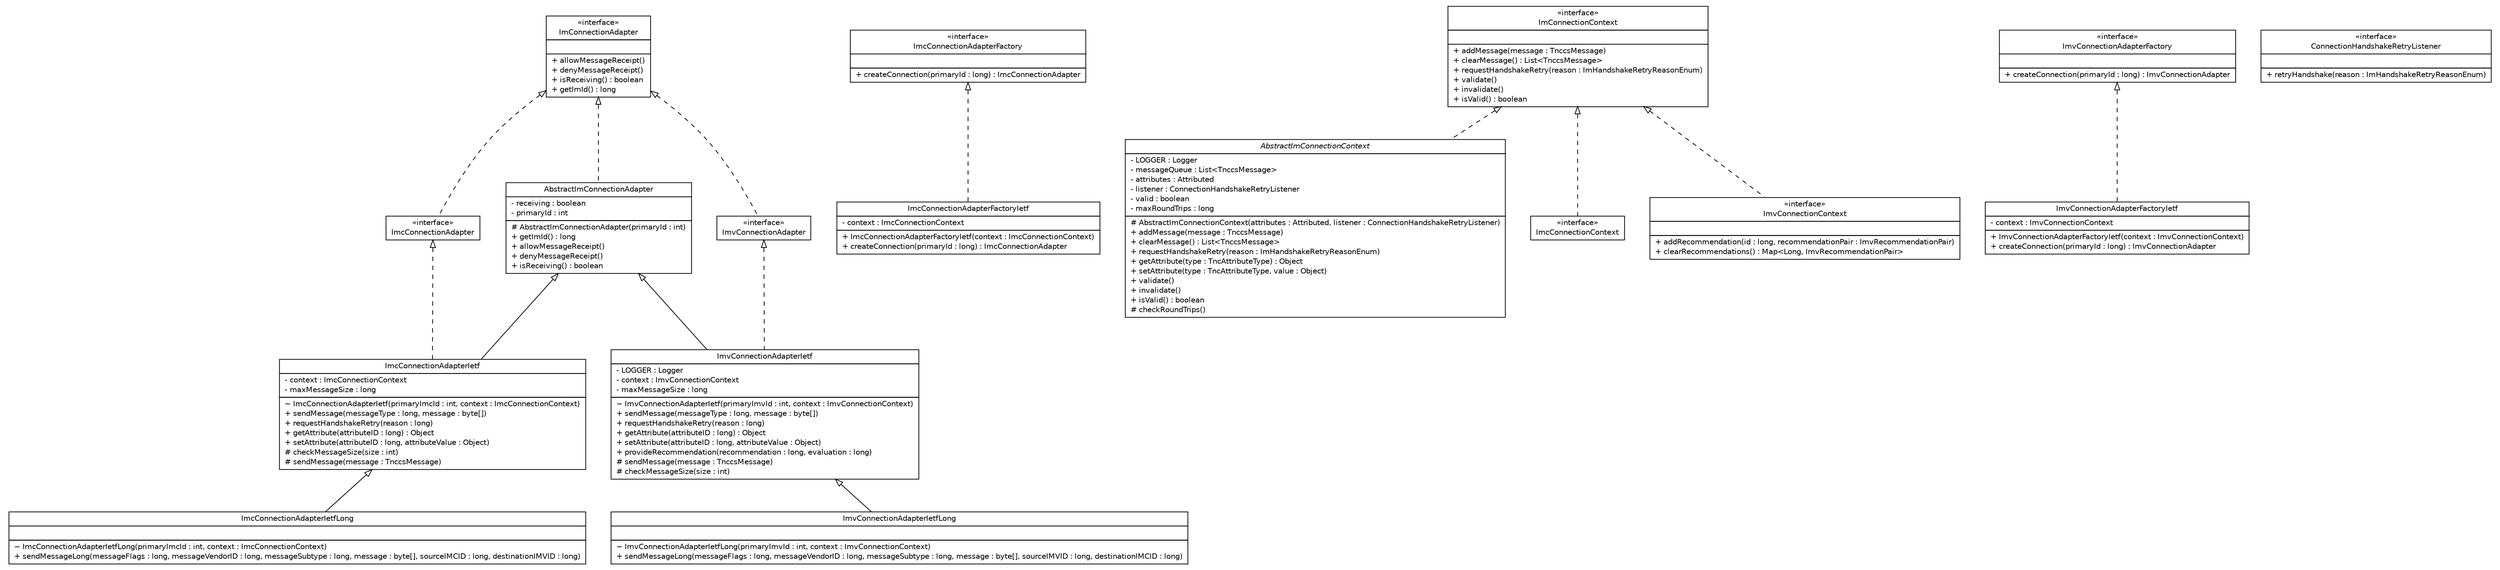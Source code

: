 #!/usr/local/bin/dot
#
# Class diagram 
# Generated by UMLGraph version R5_6 (http://www.umlgraph.org/)
#

digraph G {
	edge [fontname="Helvetica",fontsize=10,labelfontname="Helvetica",labelfontsize=10];
	node [fontname="Helvetica",fontsize=10,shape=plaintext];
	nodesep=0.25;
	ranksep=0.5;
	// de.hsbremen.tc.tnc.tnccs.adapter.connection.ImcConnectionAdapterIetfLong
	c3767 [label=<<table title="de.hsbremen.tc.tnc.tnccs.adapter.connection.ImcConnectionAdapterIetfLong" border="0" cellborder="1" cellspacing="0" cellpadding="2" port="p" href="./ImcConnectionAdapterIetfLong.html">
		<tr><td><table border="0" cellspacing="0" cellpadding="1">
<tr><td align="center" balign="center"> ImcConnectionAdapterIetfLong </td></tr>
		</table></td></tr>
		<tr><td><table border="0" cellspacing="0" cellpadding="1">
<tr><td align="left" balign="left">  </td></tr>
		</table></td></tr>
		<tr><td><table border="0" cellspacing="0" cellpadding="1">
<tr><td align="left" balign="left"> ~ ImcConnectionAdapterIetfLong(primaryImcId : int, context : ImcConnectionContext) </td></tr>
<tr><td align="left" balign="left"> + sendMessageLong(messageFlags : long, messageVendorID : long, messageSubtype : long, message : byte[], sourceIMCID : long, destinationIMVID : long) </td></tr>
		</table></td></tr>
		</table>>, URL="./ImcConnectionAdapterIetfLong.html", fontname="Helvetica", fontcolor="black", fontsize=10.0];
	// de.hsbremen.tc.tnc.tnccs.adapter.connection.ImcConnectionAdapter
	c3768 [label=<<table title="de.hsbremen.tc.tnc.tnccs.adapter.connection.ImcConnectionAdapter" border="0" cellborder="1" cellspacing="0" cellpadding="2" port="p" href="./ImcConnectionAdapter.html">
		<tr><td><table border="0" cellspacing="0" cellpadding="1">
<tr><td align="center" balign="center"> &#171;interface&#187; </td></tr>
<tr><td align="center" balign="center"> ImcConnectionAdapter </td></tr>
		</table></td></tr>
		</table>>, URL="./ImcConnectionAdapter.html", fontname="Helvetica", fontcolor="black", fontsize=10.0];
	// de.hsbremen.tc.tnc.tnccs.adapter.connection.ImConnectionAdapter
	c3769 [label=<<table title="de.hsbremen.tc.tnc.tnccs.adapter.connection.ImConnectionAdapter" border="0" cellborder="1" cellspacing="0" cellpadding="2" port="p" href="./ImConnectionAdapter.html">
		<tr><td><table border="0" cellspacing="0" cellpadding="1">
<tr><td align="center" balign="center"> &#171;interface&#187; </td></tr>
<tr><td align="center" balign="center"> ImConnectionAdapter </td></tr>
		</table></td></tr>
		<tr><td><table border="0" cellspacing="0" cellpadding="1">
<tr><td align="left" balign="left">  </td></tr>
		</table></td></tr>
		<tr><td><table border="0" cellspacing="0" cellpadding="1">
<tr><td align="left" balign="left"> + allowMessageReceipt() </td></tr>
<tr><td align="left" balign="left"> + denyMessageReceipt() </td></tr>
<tr><td align="left" balign="left"> + isReceiving() : boolean </td></tr>
<tr><td align="left" balign="left"> + getImId() : long </td></tr>
		</table></td></tr>
		</table>>, URL="./ImConnectionAdapter.html", fontname="Helvetica", fontcolor="black", fontsize=10.0];
	// de.hsbremen.tc.tnc.tnccs.adapter.connection.ImcConnectionAdapterFactoryIetf
	c3770 [label=<<table title="de.hsbremen.tc.tnc.tnccs.adapter.connection.ImcConnectionAdapterFactoryIetf" border="0" cellborder="1" cellspacing="0" cellpadding="2" port="p" href="./ImcConnectionAdapterFactoryIetf.html">
		<tr><td><table border="0" cellspacing="0" cellpadding="1">
<tr><td align="center" balign="center"> ImcConnectionAdapterFactoryIetf </td></tr>
		</table></td></tr>
		<tr><td><table border="0" cellspacing="0" cellpadding="1">
<tr><td align="left" balign="left"> - context : ImcConnectionContext </td></tr>
		</table></td></tr>
		<tr><td><table border="0" cellspacing="0" cellpadding="1">
<tr><td align="left" balign="left"> + ImcConnectionAdapterFactoryIetf(context : ImcConnectionContext) </td></tr>
<tr><td align="left" balign="left"> + createConnection(primaryId : long) : ImcConnectionAdapter </td></tr>
		</table></td></tr>
		</table>>, URL="./ImcConnectionAdapterFactoryIetf.html", fontname="Helvetica", fontcolor="black", fontsize=10.0];
	// de.hsbremen.tc.tnc.tnccs.adapter.connection.ImcConnectionAdapterFactory
	c3771 [label=<<table title="de.hsbremen.tc.tnc.tnccs.adapter.connection.ImcConnectionAdapterFactory" border="0" cellborder="1" cellspacing="0" cellpadding="2" port="p" href="./ImcConnectionAdapterFactory.html">
		<tr><td><table border="0" cellspacing="0" cellpadding="1">
<tr><td align="center" balign="center"> &#171;interface&#187; </td></tr>
<tr><td align="center" balign="center"> ImcConnectionAdapterFactory </td></tr>
		</table></td></tr>
		<tr><td><table border="0" cellspacing="0" cellpadding="1">
<tr><td align="left" balign="left">  </td></tr>
		</table></td></tr>
		<tr><td><table border="0" cellspacing="0" cellpadding="1">
<tr><td align="left" balign="left"> + createConnection(primaryId : long) : ImcConnectionAdapter </td></tr>
		</table></td></tr>
		</table>>, URL="./ImcConnectionAdapterFactory.html", fontname="Helvetica", fontcolor="black", fontsize=10.0];
	// de.hsbremen.tc.tnc.tnccs.adapter.connection.AbstractImConnectionAdapter
	c3772 [label=<<table title="de.hsbremen.tc.tnc.tnccs.adapter.connection.AbstractImConnectionAdapter" border="0" cellborder="1" cellspacing="0" cellpadding="2" port="p" href="./AbstractImConnectionAdapter.html">
		<tr><td><table border="0" cellspacing="0" cellpadding="1">
<tr><td align="center" balign="center"> AbstractImConnectionAdapter </td></tr>
		</table></td></tr>
		<tr><td><table border="0" cellspacing="0" cellpadding="1">
<tr><td align="left" balign="left"> - receiving : boolean </td></tr>
<tr><td align="left" balign="left"> - primaryId : int </td></tr>
		</table></td></tr>
		<tr><td><table border="0" cellspacing="0" cellpadding="1">
<tr><td align="left" balign="left"> # AbstractImConnectionAdapter(primaryId : int) </td></tr>
<tr><td align="left" balign="left"> + getImId() : long </td></tr>
<tr><td align="left" balign="left"> + allowMessageReceipt() </td></tr>
<tr><td align="left" balign="left"> + denyMessageReceipt() </td></tr>
<tr><td align="left" balign="left"> + isReceiving() : boolean </td></tr>
		</table></td></tr>
		</table>>, URL="./AbstractImConnectionAdapter.html", fontname="Helvetica", fontcolor="black", fontsize=10.0];
	// de.hsbremen.tc.tnc.tnccs.adapter.connection.ImvConnectionAdapterIetfLong
	c3773 [label=<<table title="de.hsbremen.tc.tnc.tnccs.adapter.connection.ImvConnectionAdapterIetfLong" border="0" cellborder="1" cellspacing="0" cellpadding="2" port="p" href="./ImvConnectionAdapterIetfLong.html">
		<tr><td><table border="0" cellspacing="0" cellpadding="1">
<tr><td align="center" balign="center"> ImvConnectionAdapterIetfLong </td></tr>
		</table></td></tr>
		<tr><td><table border="0" cellspacing="0" cellpadding="1">
<tr><td align="left" balign="left">  </td></tr>
		</table></td></tr>
		<tr><td><table border="0" cellspacing="0" cellpadding="1">
<tr><td align="left" balign="left"> ~ ImvConnectionAdapterIetfLong(primaryImvId : int, context : ImvConnectionContext) </td></tr>
<tr><td align="left" balign="left"> + sendMessageLong(messageFlags : long, messageVendorID : long, messageSubtype : long, message : byte[], sourceIMVID : long, destinationIMCID : long) </td></tr>
		</table></td></tr>
		</table>>, URL="./ImvConnectionAdapterIetfLong.html", fontname="Helvetica", fontcolor="black", fontsize=10.0];
	// de.hsbremen.tc.tnc.tnccs.adapter.connection.ImvConnectionAdapterIetf
	c3774 [label=<<table title="de.hsbremen.tc.tnc.tnccs.adapter.connection.ImvConnectionAdapterIetf" border="0" cellborder="1" cellspacing="0" cellpadding="2" port="p" href="./ImvConnectionAdapterIetf.html">
		<tr><td><table border="0" cellspacing="0" cellpadding="1">
<tr><td align="center" balign="center"> ImvConnectionAdapterIetf </td></tr>
		</table></td></tr>
		<tr><td><table border="0" cellspacing="0" cellpadding="1">
<tr><td align="left" balign="left"> - LOGGER : Logger </td></tr>
<tr><td align="left" balign="left"> - context : ImvConnectionContext </td></tr>
<tr><td align="left" balign="left"> - maxMessageSize : long </td></tr>
		</table></td></tr>
		<tr><td><table border="0" cellspacing="0" cellpadding="1">
<tr><td align="left" balign="left"> ~ ImvConnectionAdapterIetf(primaryImvId : int, context : ImvConnectionContext) </td></tr>
<tr><td align="left" balign="left"> + sendMessage(messageType : long, message : byte[]) </td></tr>
<tr><td align="left" balign="left"> + requestHandshakeRetry(reason : long) </td></tr>
<tr><td align="left" balign="left"> + getAttribute(attributeID : long) : Object </td></tr>
<tr><td align="left" balign="left"> + setAttribute(attributeID : long, attributeValue : Object) </td></tr>
<tr><td align="left" balign="left"> + provideRecommendation(recommendation : long, evaluation : long) </td></tr>
<tr><td align="left" balign="left"> # sendMessage(message : TnccsMessage) </td></tr>
<tr><td align="left" balign="left"> # checkMessageSize(size : int) </td></tr>
		</table></td></tr>
		</table>>, URL="./ImvConnectionAdapterIetf.html", fontname="Helvetica", fontcolor="black", fontsize=10.0];
	// de.hsbremen.tc.tnc.tnccs.adapter.connection.AbstractImConnectionContext
	c3775 [label=<<table title="de.hsbremen.tc.tnc.tnccs.adapter.connection.AbstractImConnectionContext" border="0" cellborder="1" cellspacing="0" cellpadding="2" port="p" href="./AbstractImConnectionContext.html">
		<tr><td><table border="0" cellspacing="0" cellpadding="1">
<tr><td align="center" balign="center"><font face="Helvetica-Oblique"> AbstractImConnectionContext </font></td></tr>
		</table></td></tr>
		<tr><td><table border="0" cellspacing="0" cellpadding="1">
<tr><td align="left" balign="left"> - LOGGER : Logger </td></tr>
<tr><td align="left" balign="left"> - messageQueue : List&lt;TnccsMessage&gt; </td></tr>
<tr><td align="left" balign="left"> - attributes : Attributed </td></tr>
<tr><td align="left" balign="left"> - listener : ConnectionHandshakeRetryListener </td></tr>
<tr><td align="left" balign="left"> - valid : boolean </td></tr>
<tr><td align="left" balign="left"> - maxRoundTrips : long </td></tr>
		</table></td></tr>
		<tr><td><table border="0" cellspacing="0" cellpadding="1">
<tr><td align="left" balign="left"> # AbstractImConnectionContext(attributes : Attributed, listener : ConnectionHandshakeRetryListener) </td></tr>
<tr><td align="left" balign="left"> + addMessage(message : TnccsMessage) </td></tr>
<tr><td align="left" balign="left"> + clearMessage() : List&lt;TnccsMessage&gt; </td></tr>
<tr><td align="left" balign="left"> + requestHandshakeRetry(reason : ImHandshakeRetryReasonEnum) </td></tr>
<tr><td align="left" balign="left"> + getAttribute(type : TncAttributeType) : Object </td></tr>
<tr><td align="left" balign="left"> + setAttribute(type : TncAttributeType, value : Object) </td></tr>
<tr><td align="left" balign="left"> + validate() </td></tr>
<tr><td align="left" balign="left"> + invalidate() </td></tr>
<tr><td align="left" balign="left"> + isValid() : boolean </td></tr>
<tr><td align="left" balign="left"> # checkRoundTrips() </td></tr>
		</table></td></tr>
		</table>>, URL="./AbstractImConnectionContext.html", fontname="Helvetica", fontcolor="black", fontsize=10.0];
	// de.hsbremen.tc.tnc.tnccs.adapter.connection.ImvConnectionAdapterFactory
	c3776 [label=<<table title="de.hsbremen.tc.tnc.tnccs.adapter.connection.ImvConnectionAdapterFactory" border="0" cellborder="1" cellspacing="0" cellpadding="2" port="p" href="./ImvConnectionAdapterFactory.html">
		<tr><td><table border="0" cellspacing="0" cellpadding="1">
<tr><td align="center" balign="center"> &#171;interface&#187; </td></tr>
<tr><td align="center" balign="center"> ImvConnectionAdapterFactory </td></tr>
		</table></td></tr>
		<tr><td><table border="0" cellspacing="0" cellpadding="1">
<tr><td align="left" balign="left">  </td></tr>
		</table></td></tr>
		<tr><td><table border="0" cellspacing="0" cellpadding="1">
<tr><td align="left" balign="left"> + createConnection(primaryId : long) : ImvConnectionAdapter </td></tr>
		</table></td></tr>
		</table>>, URL="./ImvConnectionAdapterFactory.html", fontname="Helvetica", fontcolor="black", fontsize=10.0];
	// de.hsbremen.tc.tnc.tnccs.adapter.connection.ImcConnectionAdapterIetf
	c3777 [label=<<table title="de.hsbremen.tc.tnc.tnccs.adapter.connection.ImcConnectionAdapterIetf" border="0" cellborder="1" cellspacing="0" cellpadding="2" port="p" href="./ImcConnectionAdapterIetf.html">
		<tr><td><table border="0" cellspacing="0" cellpadding="1">
<tr><td align="center" balign="center"> ImcConnectionAdapterIetf </td></tr>
		</table></td></tr>
		<tr><td><table border="0" cellspacing="0" cellpadding="1">
<tr><td align="left" balign="left"> - context : ImcConnectionContext </td></tr>
<tr><td align="left" balign="left"> - maxMessageSize : long </td></tr>
		</table></td></tr>
		<tr><td><table border="0" cellspacing="0" cellpadding="1">
<tr><td align="left" balign="left"> ~ ImcConnectionAdapterIetf(primaryImcId : int, context : ImcConnectionContext) </td></tr>
<tr><td align="left" balign="left"> + sendMessage(messageType : long, message : byte[]) </td></tr>
<tr><td align="left" balign="left"> + requestHandshakeRetry(reason : long) </td></tr>
<tr><td align="left" balign="left"> + getAttribute(attributeID : long) : Object </td></tr>
<tr><td align="left" balign="left"> + setAttribute(attributeID : long, attributeValue : Object) </td></tr>
<tr><td align="left" balign="left"> # checkMessageSize(size : int) </td></tr>
<tr><td align="left" balign="left"> # sendMessage(message : TnccsMessage) </td></tr>
		</table></td></tr>
		</table>>, URL="./ImcConnectionAdapterIetf.html", fontname="Helvetica", fontcolor="black", fontsize=10.0];
	// de.hsbremen.tc.tnc.tnccs.adapter.connection.ImConnectionContext
	c3778 [label=<<table title="de.hsbremen.tc.tnc.tnccs.adapter.connection.ImConnectionContext" border="0" cellborder="1" cellspacing="0" cellpadding="2" port="p" href="./ImConnectionContext.html">
		<tr><td><table border="0" cellspacing="0" cellpadding="1">
<tr><td align="center" balign="center"> &#171;interface&#187; </td></tr>
<tr><td align="center" balign="center"> ImConnectionContext </td></tr>
		</table></td></tr>
		<tr><td><table border="0" cellspacing="0" cellpadding="1">
<tr><td align="left" balign="left">  </td></tr>
		</table></td></tr>
		<tr><td><table border="0" cellspacing="0" cellpadding="1">
<tr><td align="left" balign="left"> + addMessage(message : TnccsMessage) </td></tr>
<tr><td align="left" balign="left"> + clearMessage() : List&lt;TnccsMessage&gt; </td></tr>
<tr><td align="left" balign="left"> + requestHandshakeRetry(reason : ImHandshakeRetryReasonEnum) </td></tr>
<tr><td align="left" balign="left"> + validate() </td></tr>
<tr><td align="left" balign="left"> + invalidate() </td></tr>
<tr><td align="left" balign="left"> + isValid() : boolean </td></tr>
		</table></td></tr>
		</table>>, URL="./ImConnectionContext.html", fontname="Helvetica", fontcolor="black", fontsize=10.0];
	// de.hsbremen.tc.tnc.tnccs.adapter.connection.ImcConnectionContext
	c3779 [label=<<table title="de.hsbremen.tc.tnc.tnccs.adapter.connection.ImcConnectionContext" border="0" cellborder="1" cellspacing="0" cellpadding="2" port="p" href="./ImcConnectionContext.html">
		<tr><td><table border="0" cellspacing="0" cellpadding="1">
<tr><td align="center" balign="center"> &#171;interface&#187; </td></tr>
<tr><td align="center" balign="center"> ImcConnectionContext </td></tr>
		</table></td></tr>
		</table>>, URL="./ImcConnectionContext.html", fontname="Helvetica", fontcolor="black", fontsize=10.0];
	// de.hsbremen.tc.tnc.tnccs.adapter.connection.ConnectionHandshakeRetryListener
	c3780 [label=<<table title="de.hsbremen.tc.tnc.tnccs.adapter.connection.ConnectionHandshakeRetryListener" border="0" cellborder="1" cellspacing="0" cellpadding="2" port="p" href="./ConnectionHandshakeRetryListener.html">
		<tr><td><table border="0" cellspacing="0" cellpadding="1">
<tr><td align="center" balign="center"> &#171;interface&#187; </td></tr>
<tr><td align="center" balign="center"> ConnectionHandshakeRetryListener </td></tr>
		</table></td></tr>
		<tr><td><table border="0" cellspacing="0" cellpadding="1">
<tr><td align="left" balign="left">  </td></tr>
		</table></td></tr>
		<tr><td><table border="0" cellspacing="0" cellpadding="1">
<tr><td align="left" balign="left"> + retryHandshake(reason : ImHandshakeRetryReasonEnum) </td></tr>
		</table></td></tr>
		</table>>, URL="./ConnectionHandshakeRetryListener.html", fontname="Helvetica", fontcolor="black", fontsize=10.0];
	// de.hsbremen.tc.tnc.tnccs.adapter.connection.ImvConnectionAdapterFactoryIetf
	c3781 [label=<<table title="de.hsbremen.tc.tnc.tnccs.adapter.connection.ImvConnectionAdapterFactoryIetf" border="0" cellborder="1" cellspacing="0" cellpadding="2" port="p" href="./ImvConnectionAdapterFactoryIetf.html">
		<tr><td><table border="0" cellspacing="0" cellpadding="1">
<tr><td align="center" balign="center"> ImvConnectionAdapterFactoryIetf </td></tr>
		</table></td></tr>
		<tr><td><table border="0" cellspacing="0" cellpadding="1">
<tr><td align="left" balign="left"> - context : ImvConnectionContext </td></tr>
		</table></td></tr>
		<tr><td><table border="0" cellspacing="0" cellpadding="1">
<tr><td align="left" balign="left"> + ImvConnectionAdapterFactoryIetf(context : ImvConnectionContext) </td></tr>
<tr><td align="left" balign="left"> + createConnection(primaryId : long) : ImvConnectionAdapter </td></tr>
		</table></td></tr>
		</table>>, URL="./ImvConnectionAdapterFactoryIetf.html", fontname="Helvetica", fontcolor="black", fontsize=10.0];
	// de.hsbremen.tc.tnc.tnccs.adapter.connection.ImvConnectionAdapter
	c3782 [label=<<table title="de.hsbremen.tc.tnc.tnccs.adapter.connection.ImvConnectionAdapter" border="0" cellborder="1" cellspacing="0" cellpadding="2" port="p" href="./ImvConnectionAdapter.html">
		<tr><td><table border="0" cellspacing="0" cellpadding="1">
<tr><td align="center" balign="center"> &#171;interface&#187; </td></tr>
<tr><td align="center" balign="center"> ImvConnectionAdapter </td></tr>
		</table></td></tr>
		</table>>, URL="./ImvConnectionAdapter.html", fontname="Helvetica", fontcolor="black", fontsize=10.0];
	// de.hsbremen.tc.tnc.tnccs.adapter.connection.ImvConnectionContext
	c3783 [label=<<table title="de.hsbremen.tc.tnc.tnccs.adapter.connection.ImvConnectionContext" border="0" cellborder="1" cellspacing="0" cellpadding="2" port="p" href="./ImvConnectionContext.html">
		<tr><td><table border="0" cellspacing="0" cellpadding="1">
<tr><td align="center" balign="center"> &#171;interface&#187; </td></tr>
<tr><td align="center" balign="center"> ImvConnectionContext </td></tr>
		</table></td></tr>
		<tr><td><table border="0" cellspacing="0" cellpadding="1">
<tr><td align="left" balign="left">  </td></tr>
		</table></td></tr>
		<tr><td><table border="0" cellspacing="0" cellpadding="1">
<tr><td align="left" balign="left"> + addRecommendation(id : long, recommendationPair : ImvRecommendationPair) </td></tr>
<tr><td align="left" balign="left"> + clearRecommendations() : Map&lt;Long, ImvRecommendationPair&gt; </td></tr>
		</table></td></tr>
		</table>>, URL="./ImvConnectionContext.html", fontname="Helvetica", fontcolor="black", fontsize=10.0];
	//de.hsbremen.tc.tnc.tnccs.adapter.connection.ImcConnectionAdapterIetfLong extends de.hsbremen.tc.tnc.tnccs.adapter.connection.ImcConnectionAdapterIetf
	c3777:p -> c3767:p [dir=back,arrowtail=empty];
	//de.hsbremen.tc.tnc.tnccs.adapter.connection.ImcConnectionAdapter implements de.hsbremen.tc.tnc.tnccs.adapter.connection.ImConnectionAdapter
	c3769:p -> c3768:p [dir=back,arrowtail=empty,style=dashed];
	//de.hsbremen.tc.tnc.tnccs.adapter.connection.ImcConnectionAdapterFactoryIetf implements de.hsbremen.tc.tnc.tnccs.adapter.connection.ImcConnectionAdapterFactory
	c3771:p -> c3770:p [dir=back,arrowtail=empty,style=dashed];
	//de.hsbremen.tc.tnc.tnccs.adapter.connection.AbstractImConnectionAdapter implements de.hsbremen.tc.tnc.tnccs.adapter.connection.ImConnectionAdapter
	c3769:p -> c3772:p [dir=back,arrowtail=empty,style=dashed];
	//de.hsbremen.tc.tnc.tnccs.adapter.connection.ImvConnectionAdapterIetfLong extends de.hsbremen.tc.tnc.tnccs.adapter.connection.ImvConnectionAdapterIetf
	c3774:p -> c3773:p [dir=back,arrowtail=empty];
	//de.hsbremen.tc.tnc.tnccs.adapter.connection.ImvConnectionAdapterIetf extends de.hsbremen.tc.tnc.tnccs.adapter.connection.AbstractImConnectionAdapter
	c3772:p -> c3774:p [dir=back,arrowtail=empty];
	//de.hsbremen.tc.tnc.tnccs.adapter.connection.ImvConnectionAdapterIetf implements de.hsbremen.tc.tnc.tnccs.adapter.connection.ImvConnectionAdapter
	c3782:p -> c3774:p [dir=back,arrowtail=empty,style=dashed];
	//de.hsbremen.tc.tnc.tnccs.adapter.connection.AbstractImConnectionContext implements de.hsbremen.tc.tnc.tnccs.adapter.connection.ImConnectionContext
	c3778:p -> c3775:p [dir=back,arrowtail=empty,style=dashed];
	//de.hsbremen.tc.tnc.tnccs.adapter.connection.ImcConnectionAdapterIetf extends de.hsbremen.tc.tnc.tnccs.adapter.connection.AbstractImConnectionAdapter
	c3772:p -> c3777:p [dir=back,arrowtail=empty];
	//de.hsbremen.tc.tnc.tnccs.adapter.connection.ImcConnectionAdapterIetf implements de.hsbremen.tc.tnc.tnccs.adapter.connection.ImcConnectionAdapter
	c3768:p -> c3777:p [dir=back,arrowtail=empty,style=dashed];
	//de.hsbremen.tc.tnc.tnccs.adapter.connection.ImcConnectionContext implements de.hsbremen.tc.tnc.tnccs.adapter.connection.ImConnectionContext
	c3778:p -> c3779:p [dir=back,arrowtail=empty,style=dashed];
	//de.hsbremen.tc.tnc.tnccs.adapter.connection.ImvConnectionAdapterFactoryIetf implements de.hsbremen.tc.tnc.tnccs.adapter.connection.ImvConnectionAdapterFactory
	c3776:p -> c3781:p [dir=back,arrowtail=empty,style=dashed];
	//de.hsbremen.tc.tnc.tnccs.adapter.connection.ImvConnectionAdapter implements de.hsbremen.tc.tnc.tnccs.adapter.connection.ImConnectionAdapter
	c3769:p -> c3782:p [dir=back,arrowtail=empty,style=dashed];
	//de.hsbremen.tc.tnc.tnccs.adapter.connection.ImvConnectionContext implements de.hsbremen.tc.tnc.tnccs.adapter.connection.ImConnectionContext
	c3778:p -> c3783:p [dir=back,arrowtail=empty,style=dashed];
}

